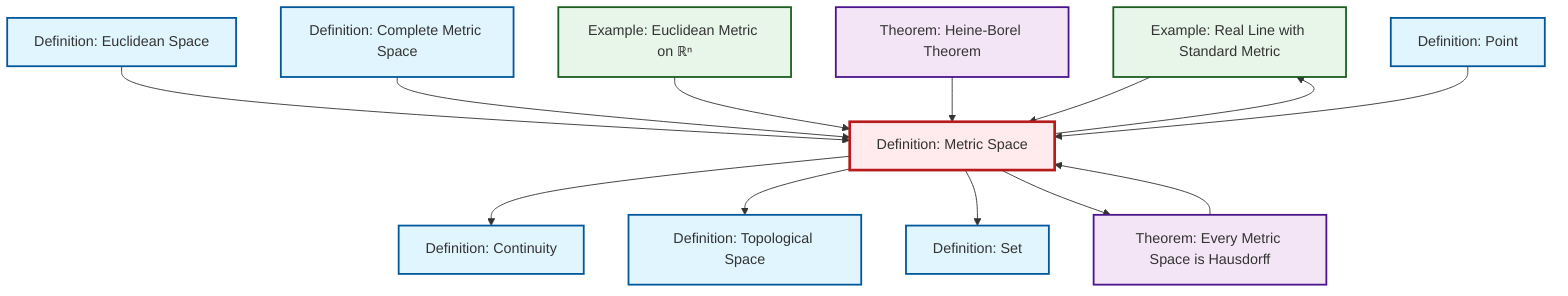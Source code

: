 graph TD
    classDef definition fill:#e1f5fe,stroke:#01579b,stroke-width:2px
    classDef theorem fill:#f3e5f5,stroke:#4a148c,stroke-width:2px
    classDef axiom fill:#fff3e0,stroke:#e65100,stroke-width:2px
    classDef example fill:#e8f5e9,stroke:#1b5e20,stroke-width:2px
    classDef current fill:#ffebee,stroke:#b71c1c,stroke-width:3px
    ex-real-line-metric["Example: Real Line with Standard Metric"]:::example
    def-euclidean-space["Definition: Euclidean Space"]:::definition
    thm-heine-borel["Theorem: Heine-Borel Theorem"]:::theorem
    def-metric-space["Definition: Metric Space"]:::definition
    def-continuity["Definition: Continuity"]:::definition
    ex-euclidean-metric["Example: Euclidean Metric on ℝⁿ"]:::example
    thm-metric-hausdorff["Theorem: Every Metric Space is Hausdorff"]:::theorem
    def-point["Definition: Point"]:::definition
    def-set["Definition: Set"]:::definition
    def-complete-metric-space["Definition: Complete Metric Space"]:::definition
    def-topological-space["Definition: Topological Space"]:::definition
    thm-metric-hausdorff --> def-metric-space
    def-metric-space --> def-continuity
    def-euclidean-space --> def-metric-space
    def-complete-metric-space --> def-metric-space
    def-metric-space --> def-topological-space
    ex-euclidean-metric --> def-metric-space
    thm-heine-borel --> def-metric-space
    def-metric-space --> ex-real-line-metric
    ex-real-line-metric --> def-metric-space
    def-point --> def-metric-space
    def-metric-space --> def-set
    def-metric-space --> thm-metric-hausdorff
    class def-metric-space current
